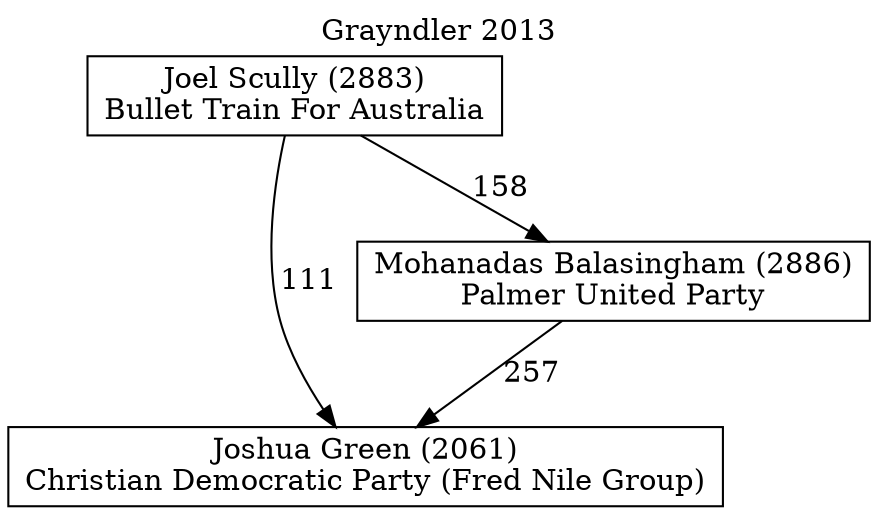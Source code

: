 // House preference flow
digraph "Joshua Green (2061)_Grayndler_2013" {
	graph [label="Grayndler 2013" labelloc=t mclimit=10]
	node [shape=box]
	"Joshua Green (2061)" [label="Joshua Green (2061)
Christian Democratic Party (Fred Nile Group)"]
	"Mohanadas Balasingham (2886)" [label="Mohanadas Balasingham (2886)
Palmer United Party"]
	"Joel Scully (2883)" [label="Joel Scully (2883)
Bullet Train For Australia"]
	"Mohanadas Balasingham (2886)" -> "Joshua Green (2061)" [label=257]
	"Joel Scully (2883)" -> "Mohanadas Balasingham (2886)" [label=158]
	"Joel Scully (2883)" -> "Joshua Green (2061)" [label=111]
}
